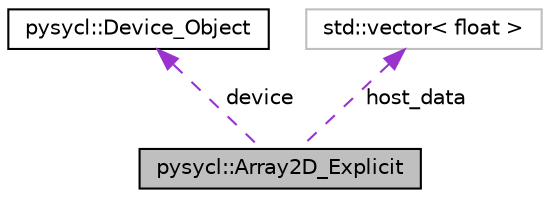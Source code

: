 digraph "pysycl::Array2D_Explicit"
{
 // INTERACTIVE_SVG=YES
 // LATEX_PDF_SIZE
  bgcolor="transparent";
  edge [fontname="Helvetica",fontsize="10",labelfontname="Helvetica",labelfontsize="10"];
  node [fontname="Helvetica",fontsize="10",shape=record];
  Node1 [label="pysycl::Array2D_Explicit",height=0.2,width=0.4,color="black", fillcolor="grey75", style="filled", fontcolor="black",tooltip="Array2D class for PySYCL (explicit version)"];
  Node2 -> Node1 [dir="back",color="darkorchid3",fontsize="10",style="dashed",label=" device" ,fontname="Helvetica"];
  Node2 [label="pysycl::Device_Object",height=0.2,width=0.4,color="black",URL="$classpysycl_1_1_device___object.html",tooltip="Class representing a device object."];
  Node3 -> Node1 [dir="back",color="darkorchid3",fontsize="10",style="dashed",label=" host_data" ,fontname="Helvetica"];
  Node3 [label="std::vector\< float \>",height=0.2,width=0.4,color="grey75",tooltip=" "];
}
